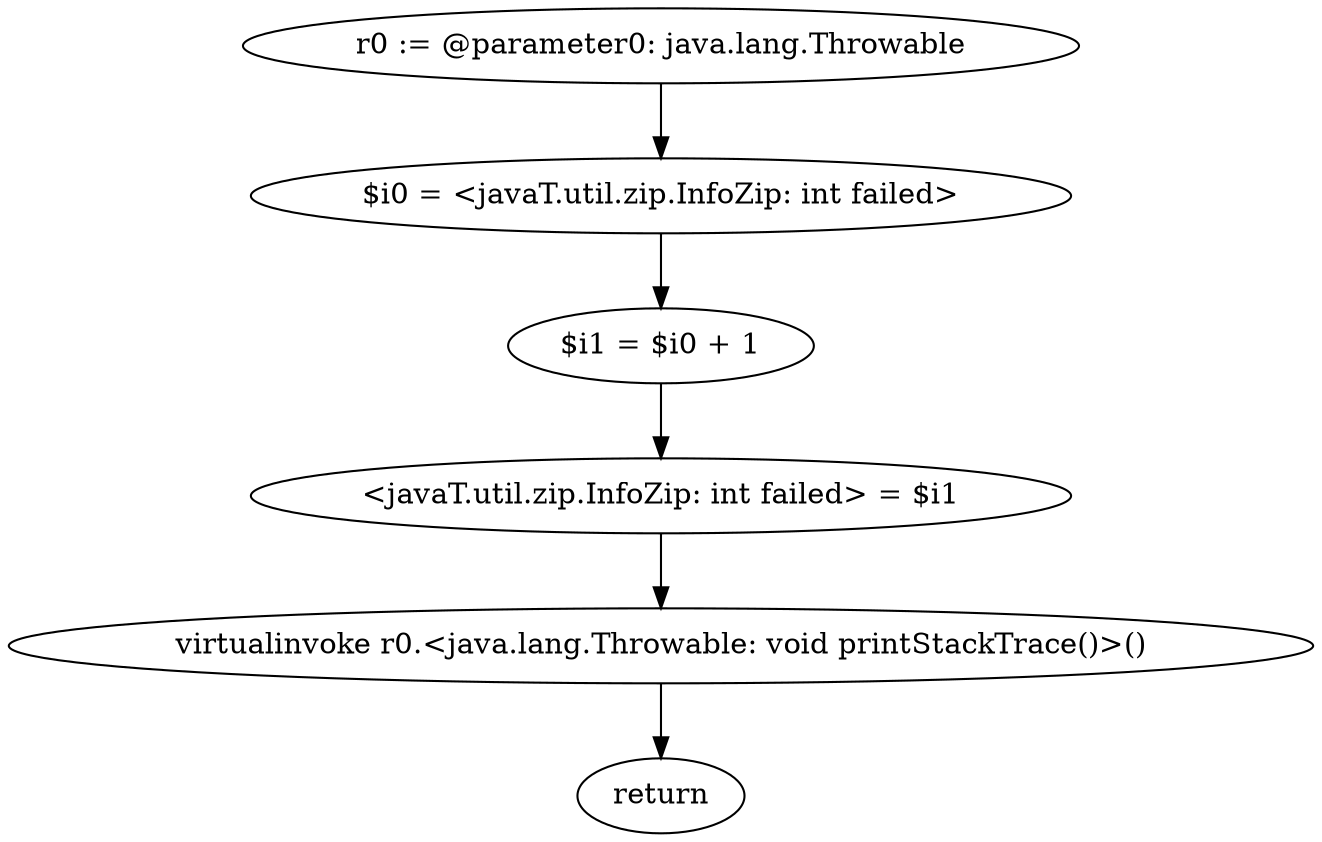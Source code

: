 digraph "unitGraph" {
    "r0 := @parameter0: java.lang.Throwable"
    "$i0 = <javaT.util.zip.InfoZip: int failed>"
    "$i1 = $i0 + 1"
    "<javaT.util.zip.InfoZip: int failed> = $i1"
    "virtualinvoke r0.<java.lang.Throwable: void printStackTrace()>()"
    "return"
    "r0 := @parameter0: java.lang.Throwable"->"$i0 = <javaT.util.zip.InfoZip: int failed>";
    "$i0 = <javaT.util.zip.InfoZip: int failed>"->"$i1 = $i0 + 1";
    "$i1 = $i0 + 1"->"<javaT.util.zip.InfoZip: int failed> = $i1";
    "<javaT.util.zip.InfoZip: int failed> = $i1"->"virtualinvoke r0.<java.lang.Throwable: void printStackTrace()>()";
    "virtualinvoke r0.<java.lang.Throwable: void printStackTrace()>()"->"return";
}
